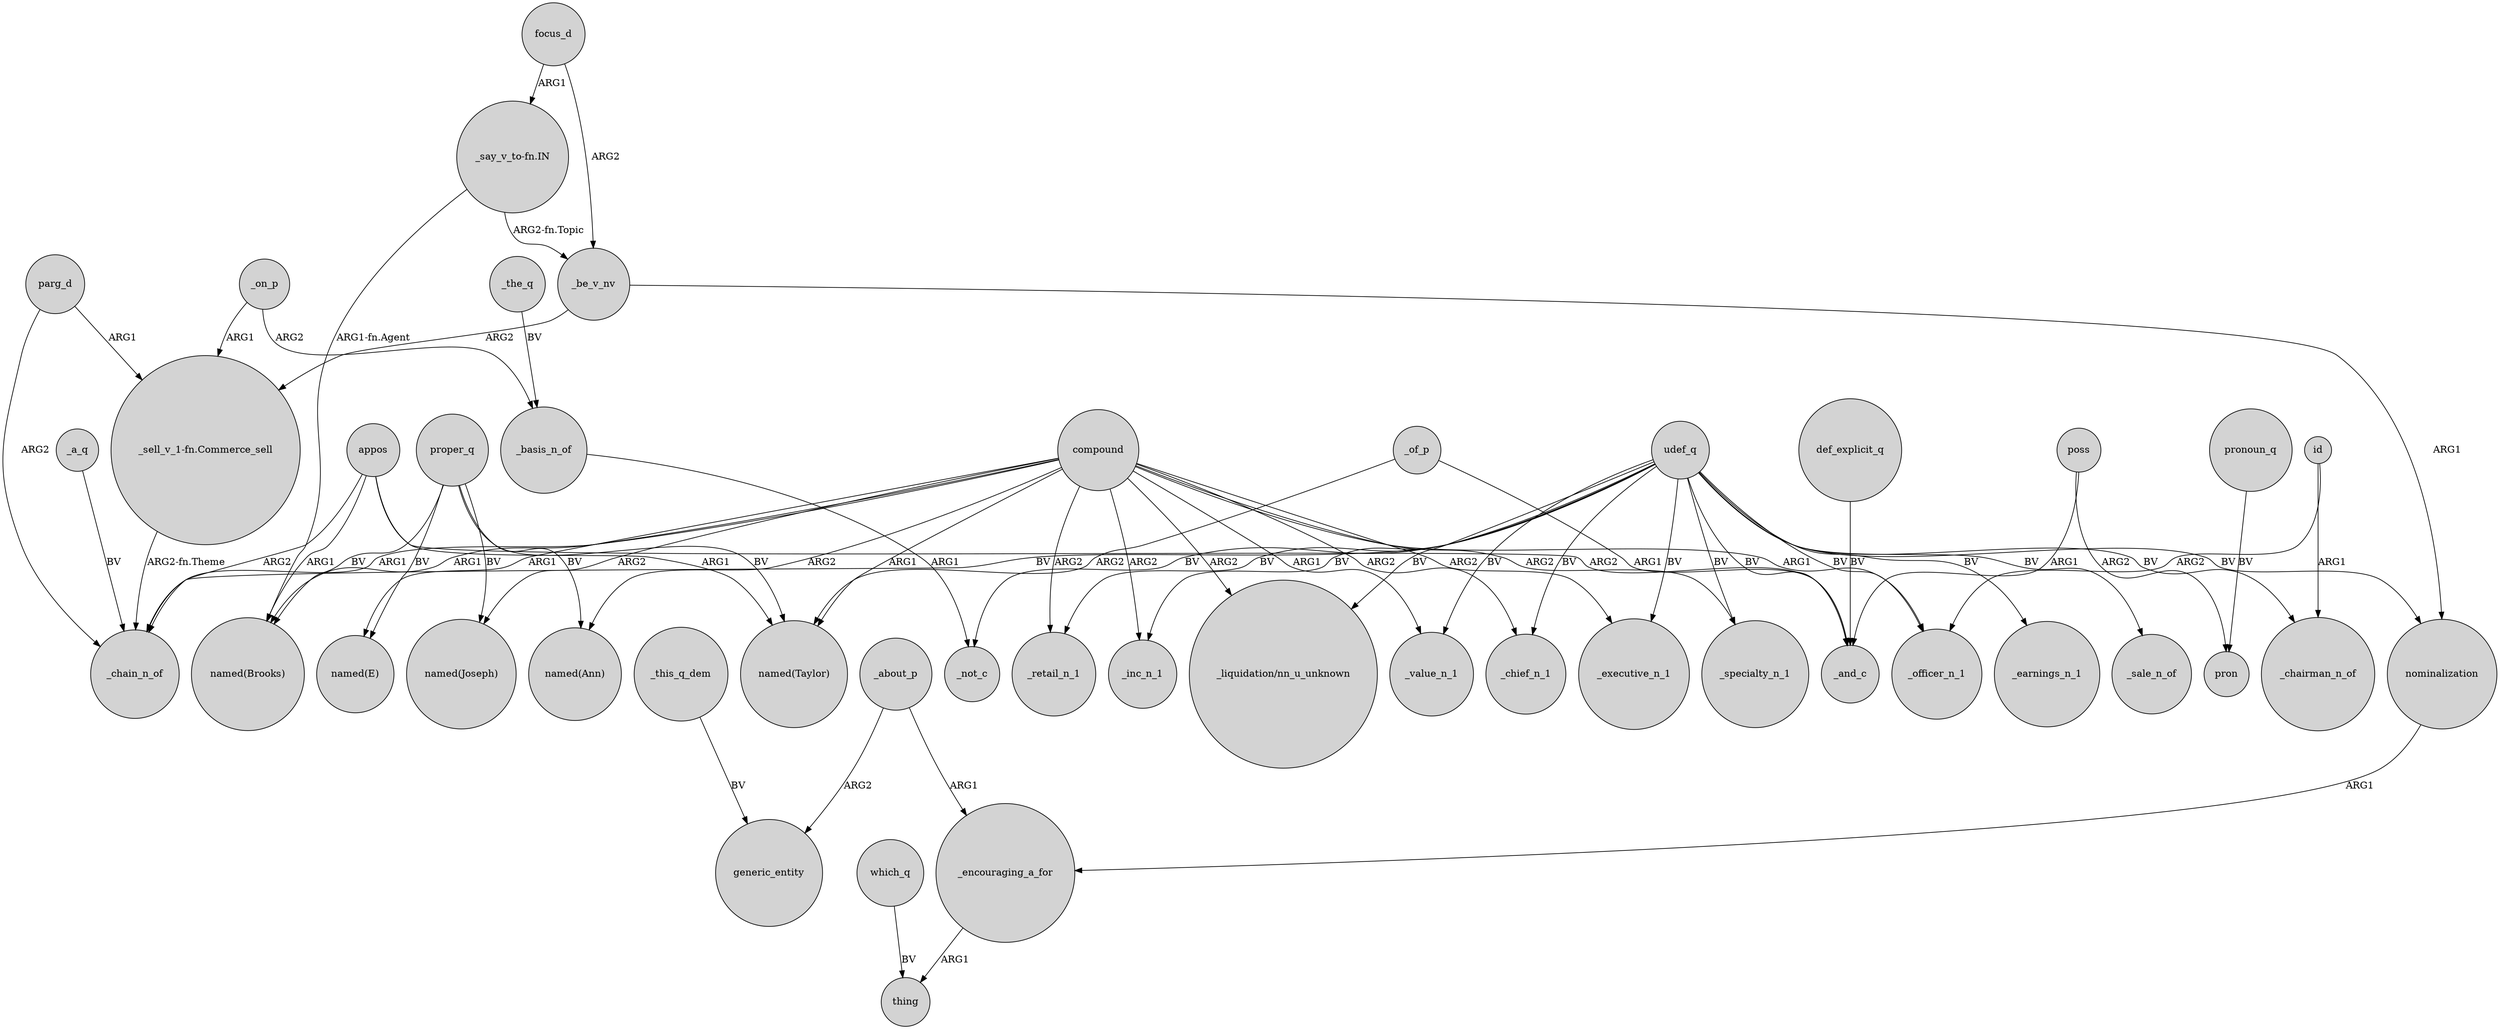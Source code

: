 digraph {
	node [shape=circle style=filled]
	udef_q -> _specialty_n_1 [label=BV]
	compound -> "_liquidation/nn_u_unknown" [label=ARG2]
	udef_q -> _inc_n_1 [label=BV]
	poss -> pron [label=ARG2]
	poss -> _and_c [label=ARG1]
	udef_q -> _executive_n_1 [label=BV]
	_basis_n_of -> _not_c [label=ARG1]
	_a_q -> _chain_n_of [label=BV]
	def_explicit_q -> _and_c [label=BV]
	_about_p -> generic_entity [label=ARG2]
	compound -> "named(Brooks)" [label=ARG1]
	udef_q -> _chain_n_of [label=BV]
	compound -> _retail_n_1 [label=ARG2]
	compound -> _chain_n_of [label=ARG1]
	parg_d -> _chain_n_of [label=ARG2]
	udef_q -> _earnings_n_1 [label=BV]
	compound -> "named(Ann)" [label=ARG2]
	parg_d -> "_sell_v_1-fn.Commerce_sell" [label=ARG1]
	compound -> "named(Taylor)" [label=ARG1]
	proper_q -> "named(E)" [label=BV]
	proper_q -> "named(Ann)" [label=BV]
	udef_q -> _chairman_n_of [label=BV]
	compound -> _chief_n_1 [label=ARG2]
	udef_q -> "_liquidation/nn_u_unknown" [label=BV]
	proper_q -> "named(Joseph)" [label=BV]
	compound -> _officer_n_1 [label=ARG1]
	pronoun_q -> pron [label=BV]
	_about_p -> _encouraging_a_for [label=ARG1]
	_this_q_dem -> generic_entity [label=BV]
	appos -> _and_c [label=ARG2]
	id -> _officer_n_1 [label=ARG2]
	udef_q -> _chief_n_1 [label=BV]
	_be_v_nv -> nominalization [label=ARG1]
	nominalization -> _encouraging_a_for [label=ARG1]
	focus_d -> _be_v_nv [label=ARG2]
	"_say_v_to-fn.IN" -> _be_v_nv [label="ARG2-fn.Topic"]
	which_q -> thing [label=BV]
	udef_q -> _officer_n_1 [label=BV]
	compound -> "named(Joseph)" [label=ARG2]
	proper_q -> "named(Taylor)" [label=BV]
	_of_p -> _and_c [label=ARG1]
	udef_q -> nominalization [label=BV]
	appos -> "named(Taylor)" [label=ARG1]
	udef_q -> _sale_n_of [label=BV]
	compound -> _specialty_n_1 [label=ARG2]
	_on_p -> "_sell_v_1-fn.Commerce_sell" [label=ARG1]
	appos -> _chain_n_of [label=ARG2]
	appos -> "named(Brooks)" [label=ARG1]
	"_sell_v_1-fn.Commerce_sell" -> _chain_n_of [label="ARG2-fn.Theme"]
	_on_p -> _basis_n_of [label=ARG2]
	udef_q -> _value_n_1 [label=BV]
	proper_q -> "named(Brooks)" [label=BV]
	udef_q -> _retail_n_1 [label=BV]
	udef_q -> _not_c [label=BV]
	_of_p -> "named(Taylor)" [label=ARG2]
	compound -> "named(E)" [label=ARG1]
	udef_q -> _and_c [label=BV]
	id -> _chairman_n_of [label=ARG1]
	"_say_v_to-fn.IN" -> "named(Brooks)" [label="ARG1-fn.Agent"]
	compound -> _executive_n_1 [label=ARG2]
	_the_q -> _basis_n_of [label=BV]
	compound -> _value_n_1 [label=ARG1]
	compound -> _inc_n_1 [label=ARG2]
	_be_v_nv -> "_sell_v_1-fn.Commerce_sell" [label=ARG2]
	focus_d -> "_say_v_to-fn.IN" [label=ARG1]
	_encouraging_a_for -> thing [label=ARG1]
}

